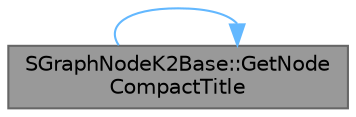 digraph "SGraphNodeK2Base::GetNodeCompactTitle"
{
 // INTERACTIVE_SVG=YES
 // LATEX_PDF_SIZE
  bgcolor="transparent";
  edge [fontname=Helvetica,fontsize=10,labelfontname=Helvetica,labelfontsize=10];
  node [fontname=Helvetica,fontsize=10,shape=box,height=0.2,width=0.4];
  rankdir="LR";
  Node1 [id="Node000001",label="SGraphNodeK2Base::GetNode\lCompactTitle",height=0.2,width=0.4,color="gray40", fillcolor="grey60", style="filled", fontcolor="black",tooltip="Get title in compact mode."];
  Node1 -> Node1 [id="edge1_Node000001_Node000001",color="steelblue1",style="solid",tooltip=" "];
}
